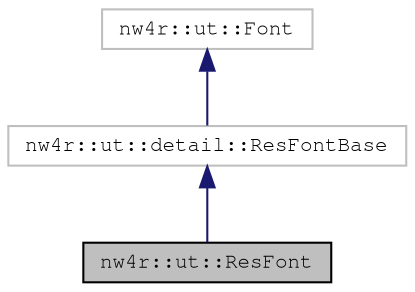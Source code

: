 digraph "nw4r::ut::ResFont"
{
 // LATEX_PDF_SIZE
  edge [fontname="FreeMono",fontsize="10",labelfontname="FreeMono",labelfontsize="10"];
  node [fontname="FreeMono",fontsize="10",shape=record];
  Node1 [label="nw4r::ut::ResFont",height=0.2,width=0.4,color="black", fillcolor="grey75", style="filled", fontcolor="black",tooltip=" "];
  Node2 -> Node1 [dir="back",color="midnightblue",fontsize="10",style="solid",fontname="FreeMono"];
  Node2 [label="nw4r::ut::detail::ResFontBase",height=0.2,width=0.4,color="grey75", fillcolor="white", style="filled",URL="$structnw4r_1_1ut_1_1detail_1_1_res_font_base.html",tooltip=" "];
  Node3 -> Node2 [dir="back",color="midnightblue",fontsize="10",style="solid",fontname="FreeMono"];
  Node3 [label="nw4r::ut::Font",height=0.2,width=0.4,color="grey75", fillcolor="white", style="filled",URL="$structnw4r_1_1ut_1_1_font.html",tooltip=" "];
}

